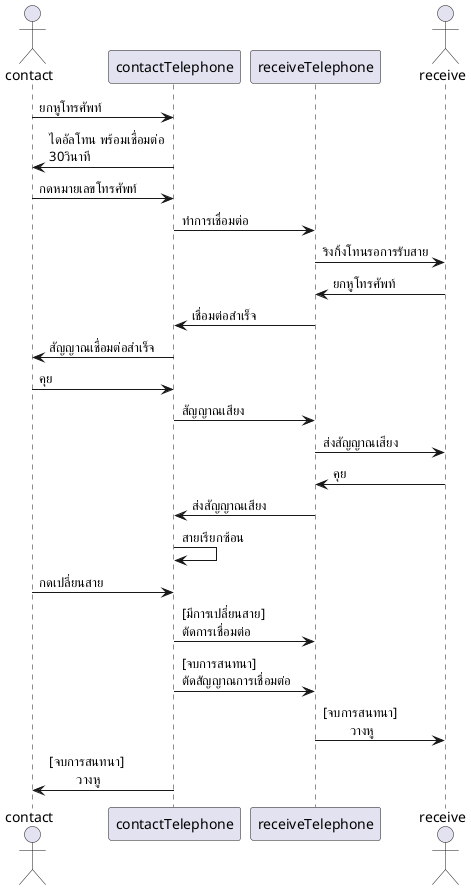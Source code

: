 @startuml
actor contact
participant contactTelephone
participant receiveTelephone
actor receive

contact->contactTelephone: ยกหูโทรศัพท์
contactTelephone->contact: ไดอัลโทน พร้อมเชื่อมต่อ \n30วินาที
contact->contactTelephone: กดหมายเลขโทรศัพท์
contactTelephone->receiveTelephone: ทำการเชื่อมต่อ
receiveTelephone->receive: ริงกิ้งโทนรอการรับสาย
receive->receiveTelephone: ยกหูโทรศัพท์
receiveTelephone->contactTelephone: เชื่อมต่อสำเร็จ
contactTelephone->contact: สัญญาณเชื่อมต่อสำเร็จ
contact->contactTelephone: คุย
contactTelephone->receiveTelephone: สัญญาณเสียง
receiveTelephone->receive: ส่งสัญญาณเสียง
receive->receiveTelephone: คุย
receiveTelephone->contactTelephone: ส่งสัญญาณเสียง
contactTelephone->contactTelephone: สายเรียกซ้อน
contact->contactTelephone: กดเปลี่ยนสาย
contactTelephone->receiveTelephone:[มีการเปลี่ยนสาย]\nตัดการเชื่อมต่อ
contactTelephone->receiveTelephone: [จบการสนทนา]\nตัดสัญญาณการเชื่อมต่อ
receiveTelephone->receive: [จบการสนทนา]\n        วางหู
contactTelephone->contact:[จบการสนทนา]\n        วางหู

@enduml